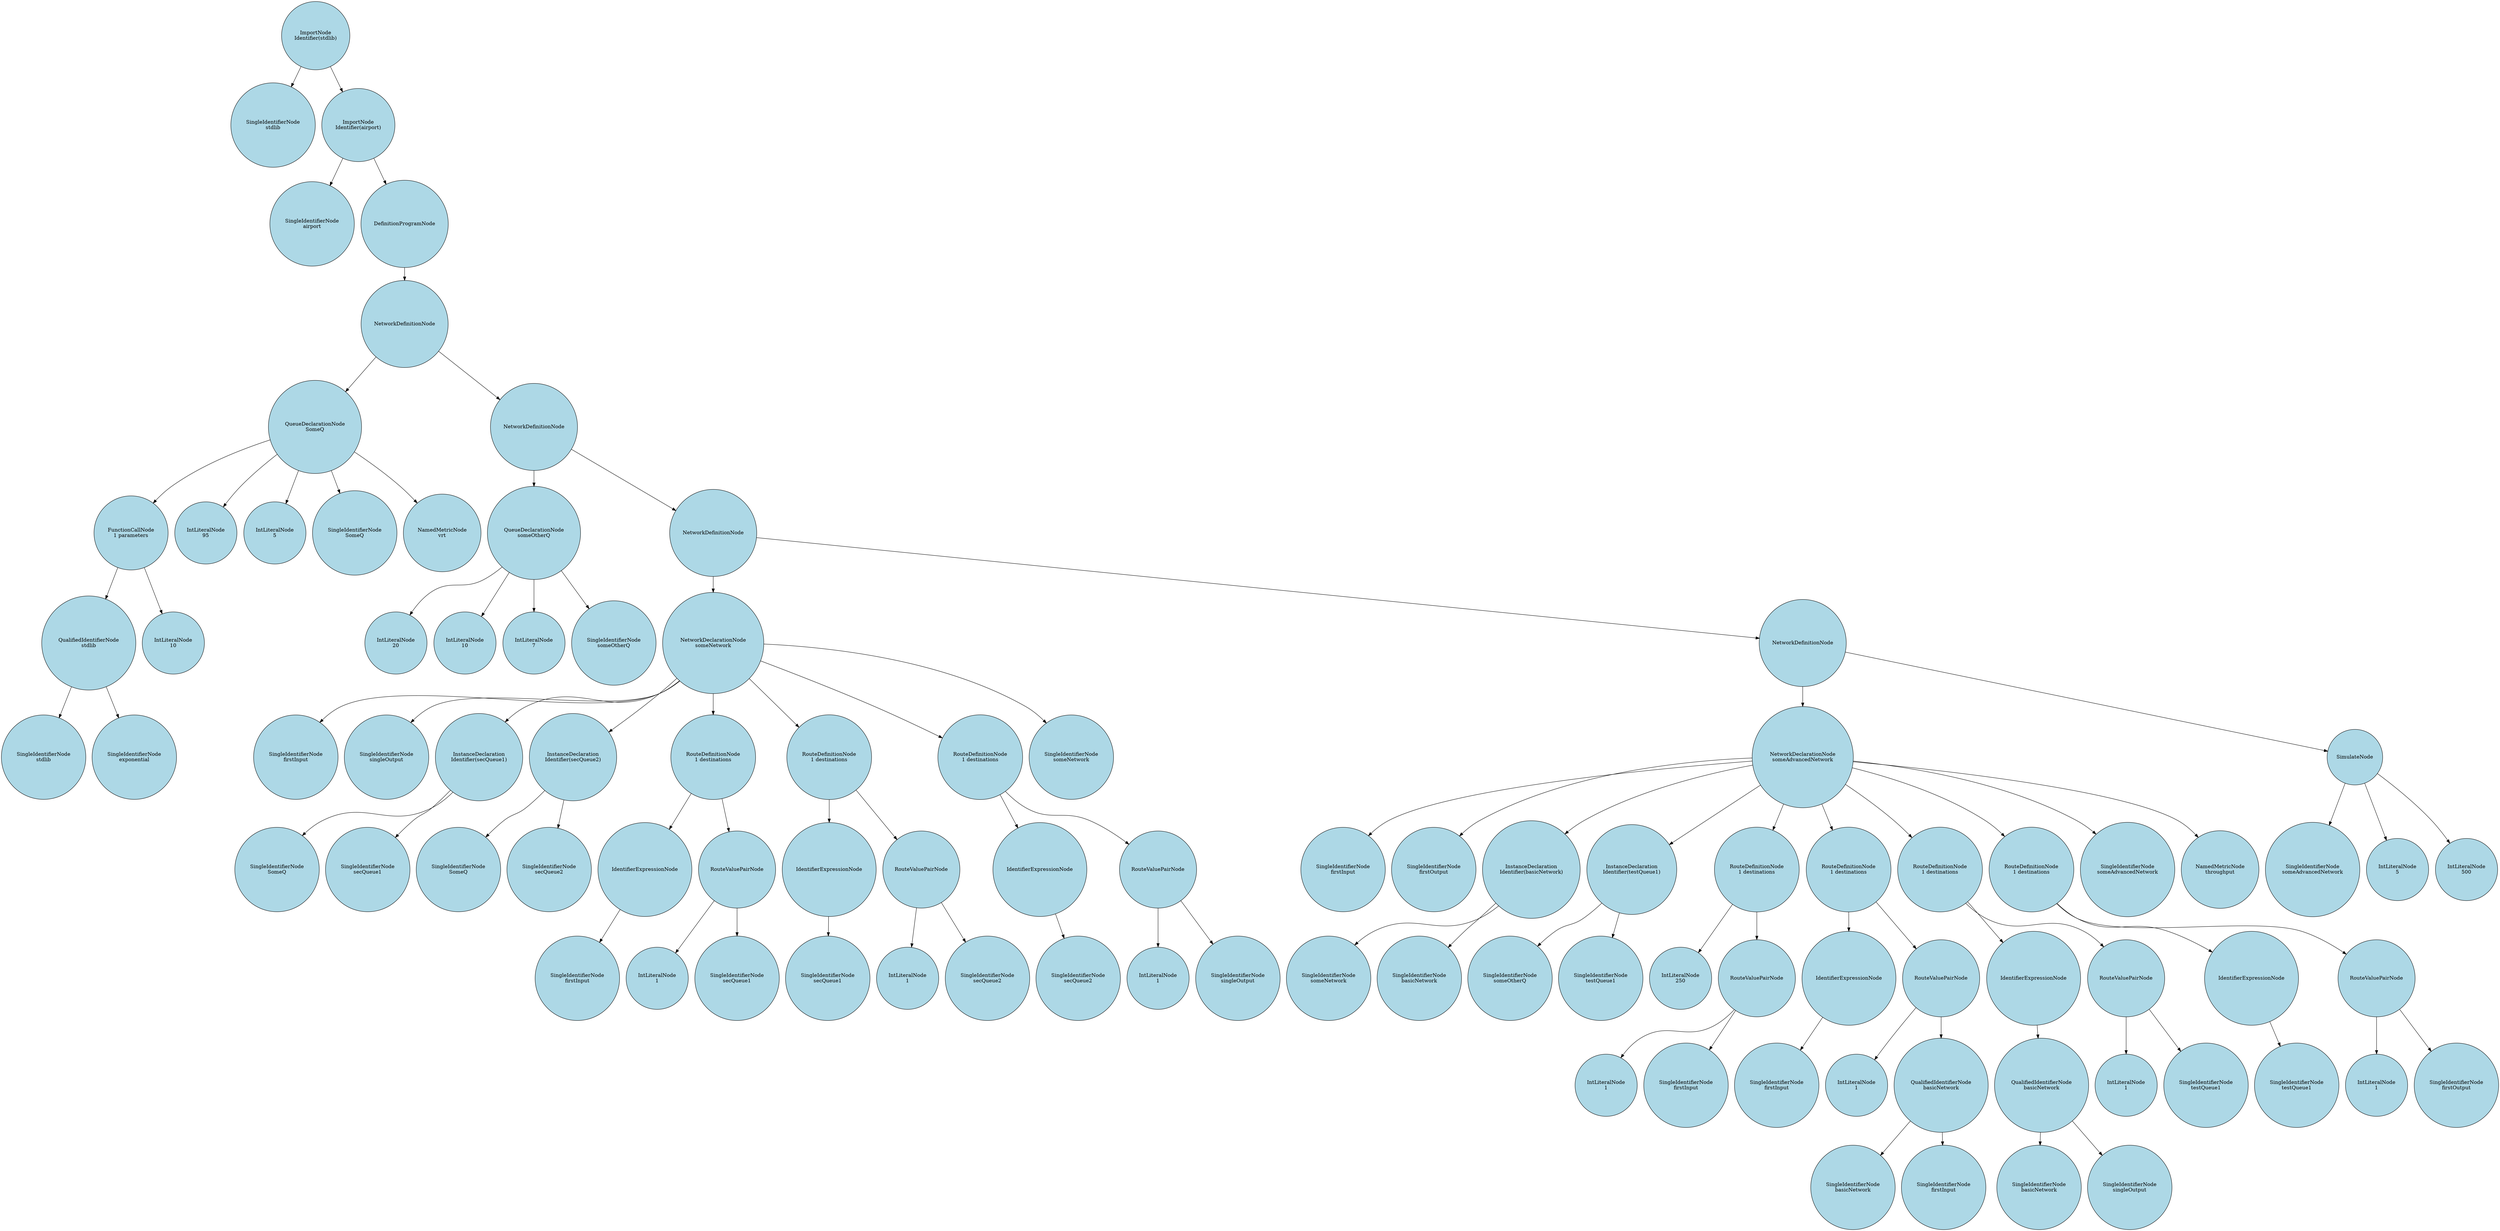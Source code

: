 digraph G {
node [shape=circle, style=filled, fillcolor=lightblue];
  -1491212904 [label="ImportNode
Identifier(stdlib)"];
  -85855337 [label="SingleIdentifierNode
stdlib"];
  -1491212904 -> -85855337;
  -1413503302 [label="ImportNode
Identifier(airport)"];
  -1491212904 -> -1413503302;
  -481779944 [label="SingleIdentifierNode
airport"];
  -1413503302 -> -481779944;
  1628795183 [label="DefinitionProgramNode"];
  -1413503302 -> 1628795183;
  870958361 [label="NetworkDefinitionNode"];
  1628795183 -> 870958361;
  -476213028 [label="QueueDeclarationNode
SomeQ"];
  870958361 -> -476213028;
  78860126 [label="FunctionCallNode
1 parameters"];
  -476213028 -> 78860126;
  1655686443 [label="QualifiedIdentifierNode
stdlib"];
  78860126 -> 1655686443;
  -1288786802 [label="SingleIdentifierNode
stdlib"];
  1655686443 -> -1288786802;
  -777037136 [label="SingleIdentifierNode
exponential"];
  1655686443 -> -777037136;
  892191423 [label="IntLiteralNode
10"];
  78860126 -> 892191423;
  1307987475 [label="IntLiteralNode
95"];
  -476213028 -> 1307987475;
  618935586 [label="IntLiteralNode
5"];
  -476213028 -> 618935586;
  -153991249 [label="SingleIdentifierNode
SomeQ"];
  -476213028 -> -153991249;
  -1045943557 [label="NamedMetricNode
vrt"];
  -476213028 -> -1045943557;
  -1522287808 [label="NetworkDefinitionNode"];
  870958361 -> -1522287808;
  -1846098120 [label="QueueDeclarationNode
someOtherQ"];
  -1522287808 -> -1846098120;
  -417311888 [label="IntLiteralNode
20"];
  -1846098120 -> -417311888;
  2058141066 [label="IntLiteralNode
10"];
  -1846098120 -> 2058141066;
  -990095266 [label="IntLiteralNode
7"];
  -1846098120 -> -990095266;
  435835863 [label="SingleIdentifierNode
someOtherQ"];
  -1846098120 -> 435835863;
  -77306792 [label="NetworkDefinitionNode"];
  -1522287808 -> -77306792;
  1882496628 [label="NetworkDeclarationNode
someNetwork"];
  -77306792 -> 1882496628;
  144754812 [label="SingleIdentifierNode
firstInput"];
  1882496628 -> 144754812;
  -1377418503 [label="SingleIdentifierNode
singleOutput"];
  1882496628 -> -1377418503;
  -647550786 [label="InstanceDeclaration
Identifier(secQueue1)"];
  1882496628 -> -647550786;
  -353699477 [label="SingleIdentifierNode
SomeQ"];
  -647550786 -> -353699477;
  -1296683471 [label="SingleIdentifierNode
secQueue1"];
  -647550786 -> -1296683471;
  2139097167 [label="InstanceDeclaration
Identifier(secQueue2)"];
  1882496628 -> 2139097167;
  -1689164647 [label="SingleIdentifierNode
SomeQ"];
  2139097167 -> -1689164647;
  1653543052 [label="SingleIdentifierNode
secQueue2"];
  2139097167 -> 1653543052;
  33543654 [label="RouteDefinitionNode
1 destinations"];
  1882496628 -> 33543654;
  64209027 [label="IdentifierExpressionNode"];
  33543654 -> 64209027;
  1967237547 [label="SingleIdentifierNode
firstInput"];
  64209027 -> 1967237547;
  -1640139441 [label="RouteValuePairNode"];
  33543654 -> -1640139441;
  659420635 [label="IntLiteralNode
1"];
  -1640139441 -> 659420635;
  804288540 [label="SingleIdentifierNode
secQueue1"];
  -1640139441 -> 804288540;
  -1830435799 [label="RouteDefinitionNode
1 destinations"];
  1882496628 -> -1830435799;
  -1547366651 [label="IdentifierExpressionNode"];
  -1830435799 -> -1547366651;
  -1918620643 [label="SingleIdentifierNode
secQueue1"];
  -1547366651 -> -1918620643;
  575382714 [label="RouteValuePairNode"];
  -1830435799 -> 575382714;
  -40295884 [label="IntLiteralNode
1"];
  575382714 -> -40295884;
  718403249 [label="SingleIdentifierNode
secQueue2"];
  575382714 -> 718403249;
  -56397523 [label="RouteDefinitionNode
1 destinations"];
  1882496628 -> -56397523;
  759493189 [label="IdentifierExpressionNode"];
  -56397523 -> 759493189;
  -910505509 [label="SingleIdentifierNode
secQueue2"];
  759493189 -> -910505509;
  -1763250226 [label="RouteValuePairNode"];
  -56397523 -> -1763250226;
  -2064968078 [label="IntLiteralNode
1"];
  -1763250226 -> -2064968078;
  638186554 [label="SingleIdentifierNode
singleOutput"];
  -1763250226 -> 638186554;
  -1595736493 [label="SingleIdentifierNode
someNetwork"];
  1882496628 -> -1595736493;
  1185514863 [label="NetworkDefinitionNode"];
  -77306792 -> 1185514863;
  1355969679 [label="NetworkDeclarationNode
someAdvancedNetwork"];
  1185514863 -> 1355969679;
  -1871514282 [label="SingleIdentifierNode
firstInput"];
  1355969679 -> -1871514282;
  -596107674 [label="SingleIdentifierNode
firstOutput"];
  1355969679 -> -596107674;
  -1278137668 [label="InstanceDeclaration
Identifier(basicNetwork)"];
  1355969679 -> -1278137668;
  439589703 [label="SingleIdentifierNode
someNetwork"];
  -1278137668 -> 439589703;
  -1457247652 [label="SingleIdentifierNode
basicNetwork"];
  -1278137668 -> -1457247652;
  -49052855 [label="InstanceDeclaration
Identifier(testQueue1)"];
  1355969679 -> -49052855;
  -106769839 [label="SingleIdentifierNode
someOtherQ"];
  -49052855 -> -106769839;
  2062827880 [label="SingleIdentifierNode
testQueue1"];
  -49052855 -> 2062827880;
  1738462745 [label="RouteDefinitionNode
1 destinations"];
  1355969679 -> 1738462745;
  -1467950215 [label="IntLiteralNode
250"];
  1738462745 -> -1467950215;
  -427487159 [label="RouteValuePairNode"];
  1738462745 -> -427487159;
  1768863177 [label="IntLiteralNode
1"];
  -427487159 -> 1768863177;
  162905503 [label="SingleIdentifierNode
firstInput"];
  -427487159 -> 162905503;
  -39514474 [label="RouteDefinitionNode
1 destinations"];
  1355969679 -> -39514474;
  277150210 [label="IdentifierExpressionNode"];
  -39514474 -> 277150210;
  1834333705 [label="SingleIdentifierNode
firstInput"];
  277150210 -> 1834333705;
  -1653439662 [label="RouteValuePairNode"];
  -39514474 -> -1653439662;
  816353031 [label="IntLiteralNode
1"];
  -1653439662 -> 816353031;
  -1878047783 [label="QualifiedIdentifierNode
basicNetwork"];
  -1653439662 -> -1878047783;
  1149048382 [label="SingleIdentifierNode
basicNetwork"];
  -1878047783 -> 1149048382;
  245908813 [label="SingleIdentifierNode
firstInput"];
  -1878047783 -> 245908813;
  -682750466 [label="RouteDefinitionNode
1 destinations"];
  1355969679 -> -682750466;
  -1603006467 [label="IdentifierExpressionNode"];
  -682750466 -> -1603006467;
  -945659647 [label="QualifiedIdentifierNode
basicNetwork"];
  -1603006467 -> -945659647;
  -1548825470 [label="SingleIdentifierNode
basicNetwork"];
  -945659647 -> -1548825470;
  -799251363 [label="SingleIdentifierNode
singleOutput"];
  -945659647 -> -799251363;
  561283336 [label="RouteValuePairNode"];
  -682750466 -> 561283336;
  1930978774 [label="IntLiteralNode
1"];
  561283336 -> 1930978774;
  -1139064420 [label="SingleIdentifierNode
testQueue1"];
  561283336 -> -1139064420;
  -260322238 [label="RouteDefinitionNode
1 destinations"];
  1355969679 -> -260322238;
  344843041 [label="IdentifierExpressionNode"];
  -260322238 -> 344843041;
  1033033509 [label="SingleIdentifierNode
testQueue1"];
  344843041 -> 1033033509;
  283504567 [label="RouteValuePairNode"];
  -260322238 -> 283504567;
  1188896549 [label="IntLiteralNode
1"];
  283504567 -> 1188896549;
  1925233954 [label="SingleIdentifierNode
firstOutput"];
  283504567 -> 1925233954;
  1606960767 [label="SingleIdentifierNode
someAdvancedNetwork"];
  1355969679 -> 1606960767;
  1481639678 [label="NamedMetricNode
throughput"];
  1355969679 -> 1481639678;
  390807598 [label="SimulateNode"];
  1185514863 -> 390807598;
  1566529821 [label="SingleIdentifierNode
someAdvancedNetwork"];
  390807598 -> 1566529821;
  558283020 [label="IntLiteralNode
5"];
  390807598 -> 558283020;
  873911140 [label="IntLiteralNode
500"];
  390807598 -> 873911140;
}
